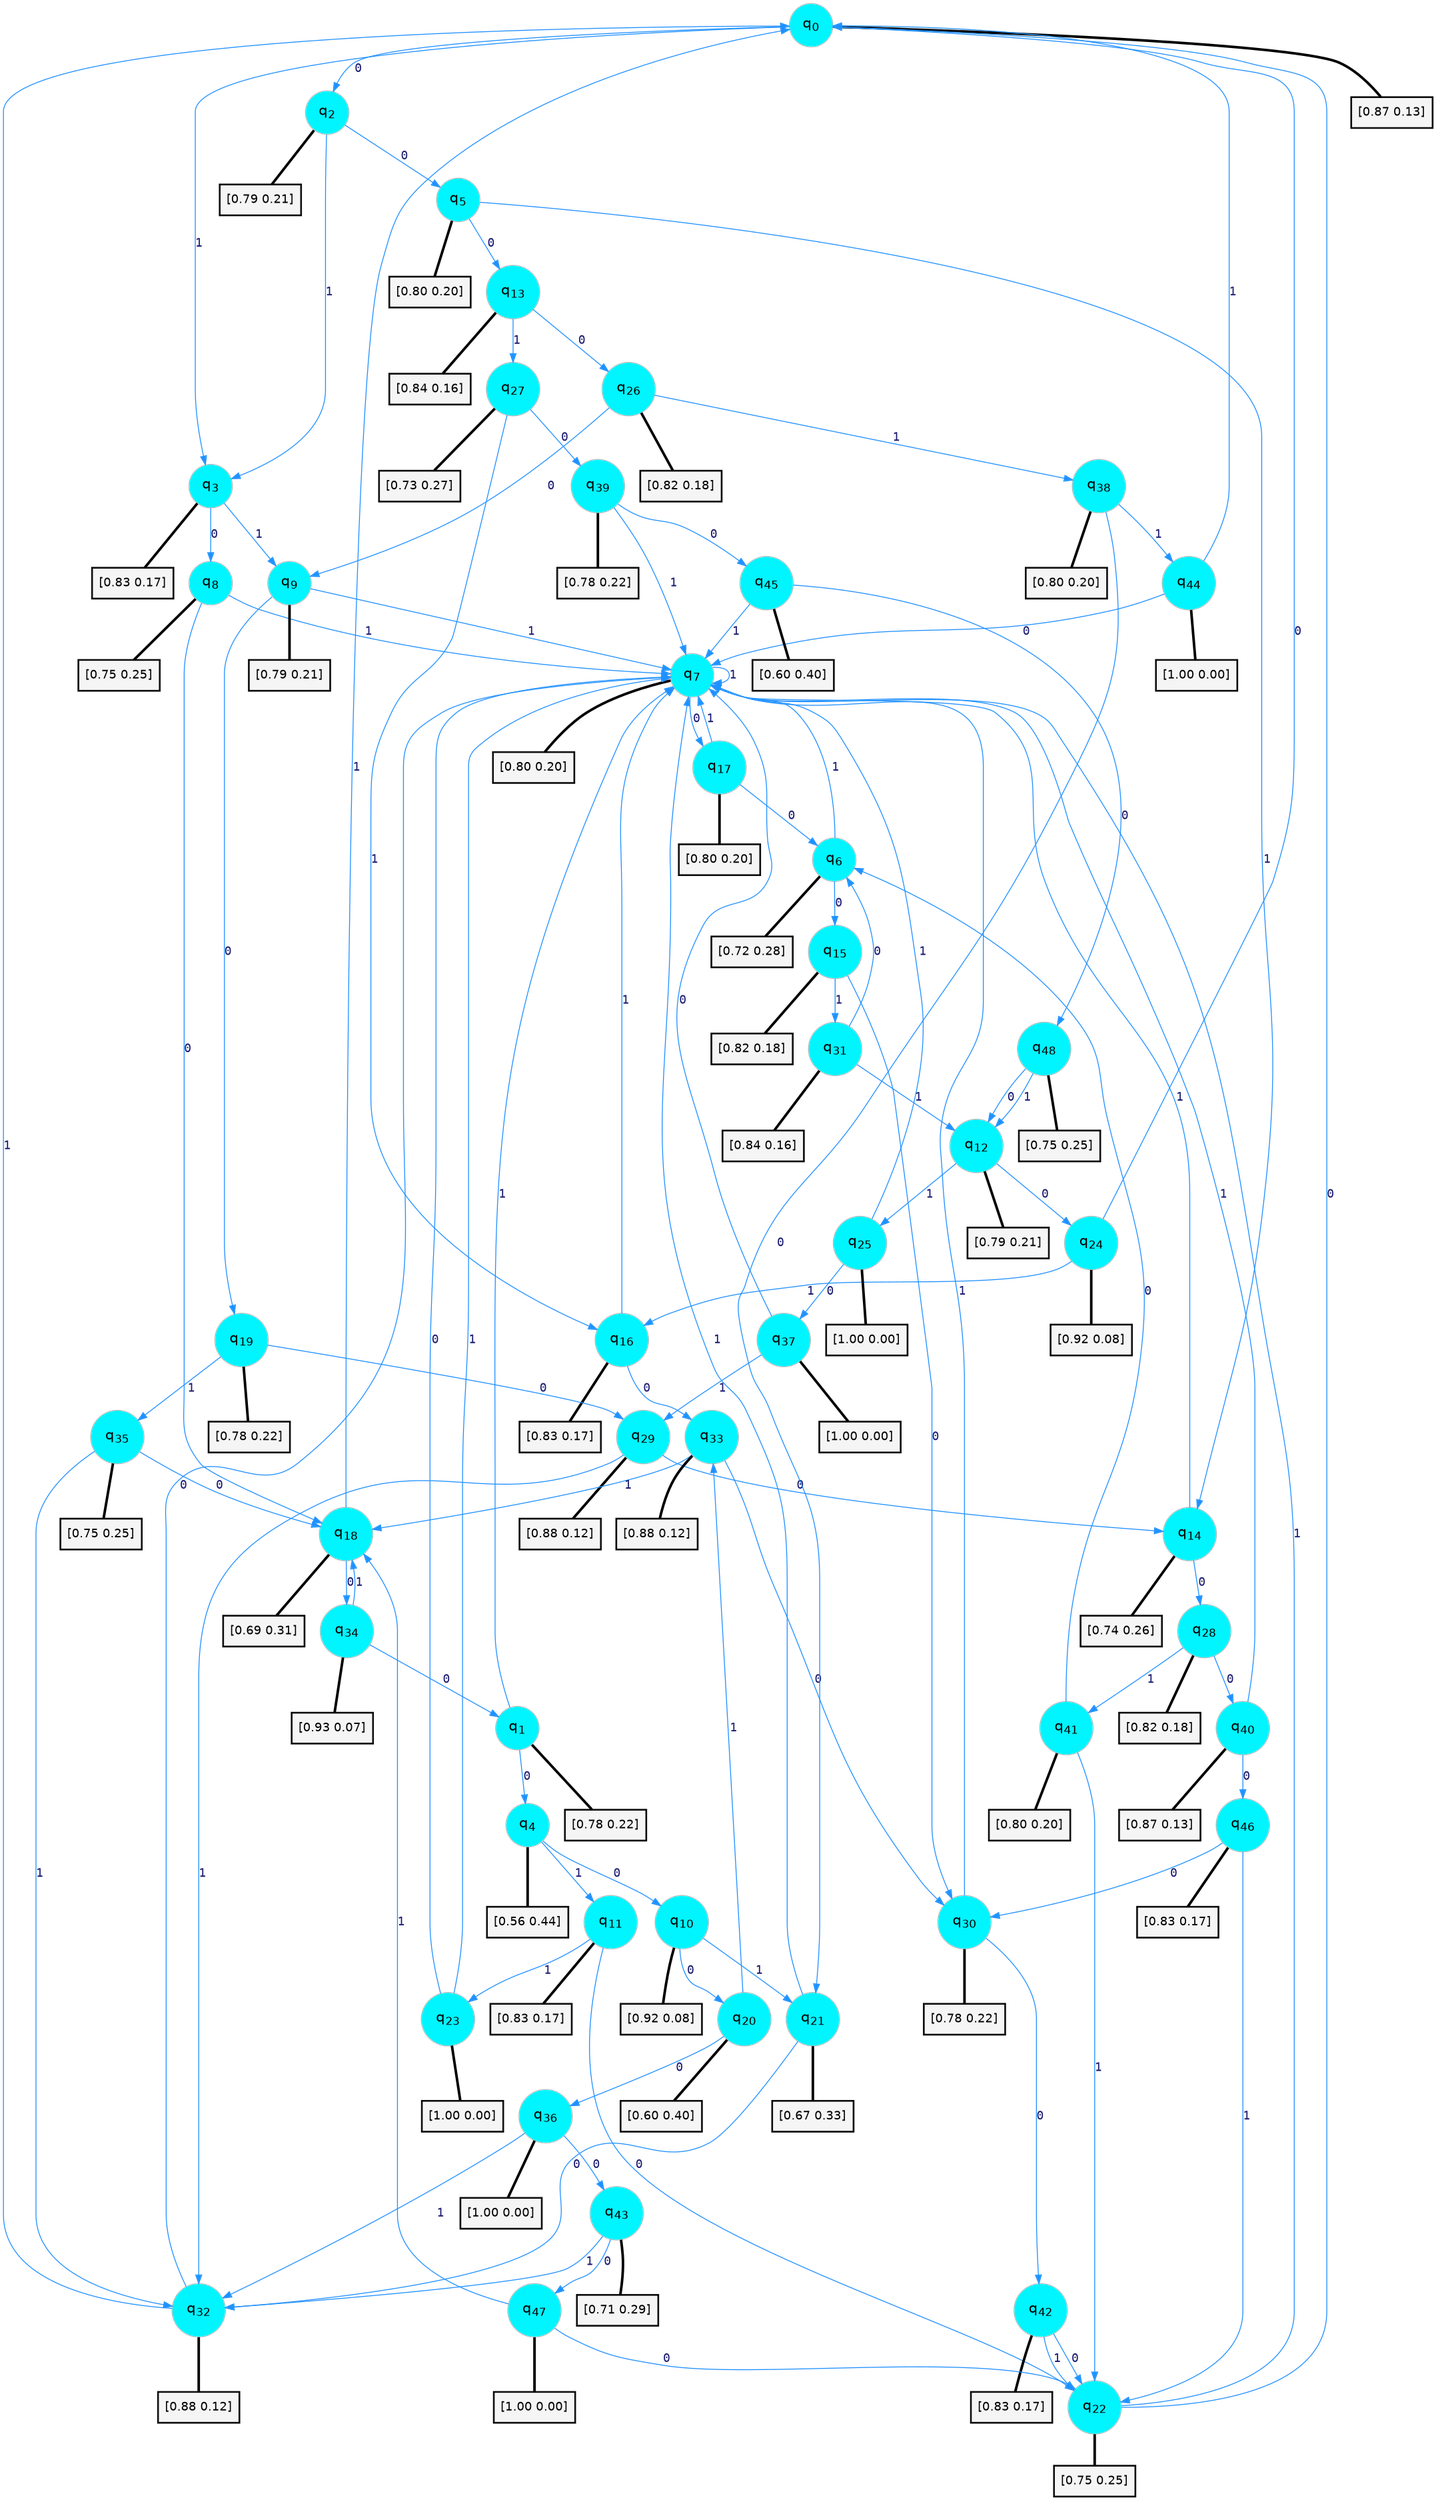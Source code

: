 digraph G {
graph [
bgcolor=transparent, dpi=300, rankdir=TD, size="40,25"];
node [
color=gray, fillcolor=turquoise1, fontcolor=black, fontname=Helvetica, fontsize=16, fontweight=bold, shape=circle, style=filled];
edge [
arrowsize=1, color=dodgerblue1, fontcolor=midnightblue, fontname=courier, fontweight=bold, penwidth=1, style=solid, weight=20];
0[label=<q<SUB>0</SUB>>];
1[label=<q<SUB>1</SUB>>];
2[label=<q<SUB>2</SUB>>];
3[label=<q<SUB>3</SUB>>];
4[label=<q<SUB>4</SUB>>];
5[label=<q<SUB>5</SUB>>];
6[label=<q<SUB>6</SUB>>];
7[label=<q<SUB>7</SUB>>];
8[label=<q<SUB>8</SUB>>];
9[label=<q<SUB>9</SUB>>];
10[label=<q<SUB>10</SUB>>];
11[label=<q<SUB>11</SUB>>];
12[label=<q<SUB>12</SUB>>];
13[label=<q<SUB>13</SUB>>];
14[label=<q<SUB>14</SUB>>];
15[label=<q<SUB>15</SUB>>];
16[label=<q<SUB>16</SUB>>];
17[label=<q<SUB>17</SUB>>];
18[label=<q<SUB>18</SUB>>];
19[label=<q<SUB>19</SUB>>];
20[label=<q<SUB>20</SUB>>];
21[label=<q<SUB>21</SUB>>];
22[label=<q<SUB>22</SUB>>];
23[label=<q<SUB>23</SUB>>];
24[label=<q<SUB>24</SUB>>];
25[label=<q<SUB>25</SUB>>];
26[label=<q<SUB>26</SUB>>];
27[label=<q<SUB>27</SUB>>];
28[label=<q<SUB>28</SUB>>];
29[label=<q<SUB>29</SUB>>];
30[label=<q<SUB>30</SUB>>];
31[label=<q<SUB>31</SUB>>];
32[label=<q<SUB>32</SUB>>];
33[label=<q<SUB>33</SUB>>];
34[label=<q<SUB>34</SUB>>];
35[label=<q<SUB>35</SUB>>];
36[label=<q<SUB>36</SUB>>];
37[label=<q<SUB>37</SUB>>];
38[label=<q<SUB>38</SUB>>];
39[label=<q<SUB>39</SUB>>];
40[label=<q<SUB>40</SUB>>];
41[label=<q<SUB>41</SUB>>];
42[label=<q<SUB>42</SUB>>];
43[label=<q<SUB>43</SUB>>];
44[label=<q<SUB>44</SUB>>];
45[label=<q<SUB>45</SUB>>];
46[label=<q<SUB>46</SUB>>];
47[label=<q<SUB>47</SUB>>];
48[label=<q<SUB>48</SUB>>];
49[label="[0.87 0.13]", shape=box,fontcolor=black, fontname=Helvetica, fontsize=14, penwidth=2, fillcolor=whitesmoke,color=black];
50[label="[0.78 0.22]", shape=box,fontcolor=black, fontname=Helvetica, fontsize=14, penwidth=2, fillcolor=whitesmoke,color=black];
51[label="[0.79 0.21]", shape=box,fontcolor=black, fontname=Helvetica, fontsize=14, penwidth=2, fillcolor=whitesmoke,color=black];
52[label="[0.83 0.17]", shape=box,fontcolor=black, fontname=Helvetica, fontsize=14, penwidth=2, fillcolor=whitesmoke,color=black];
53[label="[0.56 0.44]", shape=box,fontcolor=black, fontname=Helvetica, fontsize=14, penwidth=2, fillcolor=whitesmoke,color=black];
54[label="[0.80 0.20]", shape=box,fontcolor=black, fontname=Helvetica, fontsize=14, penwidth=2, fillcolor=whitesmoke,color=black];
55[label="[0.72 0.28]", shape=box,fontcolor=black, fontname=Helvetica, fontsize=14, penwidth=2, fillcolor=whitesmoke,color=black];
56[label="[0.80 0.20]", shape=box,fontcolor=black, fontname=Helvetica, fontsize=14, penwidth=2, fillcolor=whitesmoke,color=black];
57[label="[0.75 0.25]", shape=box,fontcolor=black, fontname=Helvetica, fontsize=14, penwidth=2, fillcolor=whitesmoke,color=black];
58[label="[0.79 0.21]", shape=box,fontcolor=black, fontname=Helvetica, fontsize=14, penwidth=2, fillcolor=whitesmoke,color=black];
59[label="[0.92 0.08]", shape=box,fontcolor=black, fontname=Helvetica, fontsize=14, penwidth=2, fillcolor=whitesmoke,color=black];
60[label="[0.83 0.17]", shape=box,fontcolor=black, fontname=Helvetica, fontsize=14, penwidth=2, fillcolor=whitesmoke,color=black];
61[label="[0.79 0.21]", shape=box,fontcolor=black, fontname=Helvetica, fontsize=14, penwidth=2, fillcolor=whitesmoke,color=black];
62[label="[0.84 0.16]", shape=box,fontcolor=black, fontname=Helvetica, fontsize=14, penwidth=2, fillcolor=whitesmoke,color=black];
63[label="[0.74 0.26]", shape=box,fontcolor=black, fontname=Helvetica, fontsize=14, penwidth=2, fillcolor=whitesmoke,color=black];
64[label="[0.82 0.18]", shape=box,fontcolor=black, fontname=Helvetica, fontsize=14, penwidth=2, fillcolor=whitesmoke,color=black];
65[label="[0.83 0.17]", shape=box,fontcolor=black, fontname=Helvetica, fontsize=14, penwidth=2, fillcolor=whitesmoke,color=black];
66[label="[0.80 0.20]", shape=box,fontcolor=black, fontname=Helvetica, fontsize=14, penwidth=2, fillcolor=whitesmoke,color=black];
67[label="[0.69 0.31]", shape=box,fontcolor=black, fontname=Helvetica, fontsize=14, penwidth=2, fillcolor=whitesmoke,color=black];
68[label="[0.78 0.22]", shape=box,fontcolor=black, fontname=Helvetica, fontsize=14, penwidth=2, fillcolor=whitesmoke,color=black];
69[label="[0.60 0.40]", shape=box,fontcolor=black, fontname=Helvetica, fontsize=14, penwidth=2, fillcolor=whitesmoke,color=black];
70[label="[0.67 0.33]", shape=box,fontcolor=black, fontname=Helvetica, fontsize=14, penwidth=2, fillcolor=whitesmoke,color=black];
71[label="[0.75 0.25]", shape=box,fontcolor=black, fontname=Helvetica, fontsize=14, penwidth=2, fillcolor=whitesmoke,color=black];
72[label="[1.00 0.00]", shape=box,fontcolor=black, fontname=Helvetica, fontsize=14, penwidth=2, fillcolor=whitesmoke,color=black];
73[label="[0.92 0.08]", shape=box,fontcolor=black, fontname=Helvetica, fontsize=14, penwidth=2, fillcolor=whitesmoke,color=black];
74[label="[1.00 0.00]", shape=box,fontcolor=black, fontname=Helvetica, fontsize=14, penwidth=2, fillcolor=whitesmoke,color=black];
75[label="[0.82 0.18]", shape=box,fontcolor=black, fontname=Helvetica, fontsize=14, penwidth=2, fillcolor=whitesmoke,color=black];
76[label="[0.73 0.27]", shape=box,fontcolor=black, fontname=Helvetica, fontsize=14, penwidth=2, fillcolor=whitesmoke,color=black];
77[label="[0.82 0.18]", shape=box,fontcolor=black, fontname=Helvetica, fontsize=14, penwidth=2, fillcolor=whitesmoke,color=black];
78[label="[0.88 0.12]", shape=box,fontcolor=black, fontname=Helvetica, fontsize=14, penwidth=2, fillcolor=whitesmoke,color=black];
79[label="[0.78 0.22]", shape=box,fontcolor=black, fontname=Helvetica, fontsize=14, penwidth=2, fillcolor=whitesmoke,color=black];
80[label="[0.84 0.16]", shape=box,fontcolor=black, fontname=Helvetica, fontsize=14, penwidth=2, fillcolor=whitesmoke,color=black];
81[label="[0.88 0.12]", shape=box,fontcolor=black, fontname=Helvetica, fontsize=14, penwidth=2, fillcolor=whitesmoke,color=black];
82[label="[0.88 0.12]", shape=box,fontcolor=black, fontname=Helvetica, fontsize=14, penwidth=2, fillcolor=whitesmoke,color=black];
83[label="[0.93 0.07]", shape=box,fontcolor=black, fontname=Helvetica, fontsize=14, penwidth=2, fillcolor=whitesmoke,color=black];
84[label="[0.75 0.25]", shape=box,fontcolor=black, fontname=Helvetica, fontsize=14, penwidth=2, fillcolor=whitesmoke,color=black];
85[label="[1.00 0.00]", shape=box,fontcolor=black, fontname=Helvetica, fontsize=14, penwidth=2, fillcolor=whitesmoke,color=black];
86[label="[1.00 0.00]", shape=box,fontcolor=black, fontname=Helvetica, fontsize=14, penwidth=2, fillcolor=whitesmoke,color=black];
87[label="[0.80 0.20]", shape=box,fontcolor=black, fontname=Helvetica, fontsize=14, penwidth=2, fillcolor=whitesmoke,color=black];
88[label="[0.78 0.22]", shape=box,fontcolor=black, fontname=Helvetica, fontsize=14, penwidth=2, fillcolor=whitesmoke,color=black];
89[label="[0.87 0.13]", shape=box,fontcolor=black, fontname=Helvetica, fontsize=14, penwidth=2, fillcolor=whitesmoke,color=black];
90[label="[0.80 0.20]", shape=box,fontcolor=black, fontname=Helvetica, fontsize=14, penwidth=2, fillcolor=whitesmoke,color=black];
91[label="[0.83 0.17]", shape=box,fontcolor=black, fontname=Helvetica, fontsize=14, penwidth=2, fillcolor=whitesmoke,color=black];
92[label="[0.71 0.29]", shape=box,fontcolor=black, fontname=Helvetica, fontsize=14, penwidth=2, fillcolor=whitesmoke,color=black];
93[label="[1.00 0.00]", shape=box,fontcolor=black, fontname=Helvetica, fontsize=14, penwidth=2, fillcolor=whitesmoke,color=black];
94[label="[0.60 0.40]", shape=box,fontcolor=black, fontname=Helvetica, fontsize=14, penwidth=2, fillcolor=whitesmoke,color=black];
95[label="[0.83 0.17]", shape=box,fontcolor=black, fontname=Helvetica, fontsize=14, penwidth=2, fillcolor=whitesmoke,color=black];
96[label="[1.00 0.00]", shape=box,fontcolor=black, fontname=Helvetica, fontsize=14, penwidth=2, fillcolor=whitesmoke,color=black];
97[label="[0.75 0.25]", shape=box,fontcolor=black, fontname=Helvetica, fontsize=14, penwidth=2, fillcolor=whitesmoke,color=black];
0->2 [label=0];
0->3 [label=1];
0->49 [arrowhead=none, penwidth=3,color=black];
1->4 [label=0];
1->7 [label=1];
1->50 [arrowhead=none, penwidth=3,color=black];
2->5 [label=0];
2->3 [label=1];
2->51 [arrowhead=none, penwidth=3,color=black];
3->8 [label=0];
3->9 [label=1];
3->52 [arrowhead=none, penwidth=3,color=black];
4->10 [label=0];
4->11 [label=1];
4->53 [arrowhead=none, penwidth=3,color=black];
5->13 [label=0];
5->14 [label=1];
5->54 [arrowhead=none, penwidth=3,color=black];
6->15 [label=0];
6->7 [label=1];
6->55 [arrowhead=none, penwidth=3,color=black];
7->17 [label=0];
7->7 [label=1];
7->56 [arrowhead=none, penwidth=3,color=black];
8->18 [label=0];
8->7 [label=1];
8->57 [arrowhead=none, penwidth=3,color=black];
9->19 [label=0];
9->7 [label=1];
9->58 [arrowhead=none, penwidth=3,color=black];
10->20 [label=0];
10->21 [label=1];
10->59 [arrowhead=none, penwidth=3,color=black];
11->22 [label=0];
11->23 [label=1];
11->60 [arrowhead=none, penwidth=3,color=black];
12->24 [label=0];
12->25 [label=1];
12->61 [arrowhead=none, penwidth=3,color=black];
13->26 [label=0];
13->27 [label=1];
13->62 [arrowhead=none, penwidth=3,color=black];
14->28 [label=0];
14->7 [label=1];
14->63 [arrowhead=none, penwidth=3,color=black];
15->30 [label=0];
15->31 [label=1];
15->64 [arrowhead=none, penwidth=3,color=black];
16->33 [label=0];
16->7 [label=1];
16->65 [arrowhead=none, penwidth=3,color=black];
17->6 [label=0];
17->7 [label=1];
17->66 [arrowhead=none, penwidth=3,color=black];
18->34 [label=0];
18->0 [label=1];
18->67 [arrowhead=none, penwidth=3,color=black];
19->29 [label=0];
19->35 [label=1];
19->68 [arrowhead=none, penwidth=3,color=black];
20->36 [label=0];
20->33 [label=1];
20->69 [arrowhead=none, penwidth=3,color=black];
21->32 [label=0];
21->7 [label=1];
21->70 [arrowhead=none, penwidth=3,color=black];
22->0 [label=0];
22->7 [label=1];
22->71 [arrowhead=none, penwidth=3,color=black];
23->7 [label=0];
23->7 [label=1];
23->72 [arrowhead=none, penwidth=3,color=black];
24->0 [label=0];
24->16 [label=1];
24->73 [arrowhead=none, penwidth=3,color=black];
25->37 [label=0];
25->7 [label=1];
25->74 [arrowhead=none, penwidth=3,color=black];
26->9 [label=0];
26->38 [label=1];
26->75 [arrowhead=none, penwidth=3,color=black];
27->39 [label=0];
27->16 [label=1];
27->76 [arrowhead=none, penwidth=3,color=black];
28->40 [label=0];
28->41 [label=1];
28->77 [arrowhead=none, penwidth=3,color=black];
29->14 [label=0];
29->32 [label=1];
29->78 [arrowhead=none, penwidth=3,color=black];
30->42 [label=0];
30->7 [label=1];
30->79 [arrowhead=none, penwidth=3,color=black];
31->6 [label=0];
31->12 [label=1];
31->80 [arrowhead=none, penwidth=3,color=black];
32->7 [label=0];
32->0 [label=1];
32->81 [arrowhead=none, penwidth=3,color=black];
33->30 [label=0];
33->18 [label=1];
33->82 [arrowhead=none, penwidth=3,color=black];
34->1 [label=0];
34->18 [label=1];
34->83 [arrowhead=none, penwidth=3,color=black];
35->18 [label=0];
35->32 [label=1];
35->84 [arrowhead=none, penwidth=3,color=black];
36->43 [label=0];
36->32 [label=1];
36->85 [arrowhead=none, penwidth=3,color=black];
37->7 [label=0];
37->29 [label=1];
37->86 [arrowhead=none, penwidth=3,color=black];
38->21 [label=0];
38->44 [label=1];
38->87 [arrowhead=none, penwidth=3,color=black];
39->45 [label=0];
39->7 [label=1];
39->88 [arrowhead=none, penwidth=3,color=black];
40->46 [label=0];
40->7 [label=1];
40->89 [arrowhead=none, penwidth=3,color=black];
41->6 [label=0];
41->22 [label=1];
41->90 [arrowhead=none, penwidth=3,color=black];
42->22 [label=0];
42->22 [label=1];
42->91 [arrowhead=none, penwidth=3,color=black];
43->47 [label=0];
43->32 [label=1];
43->92 [arrowhead=none, penwidth=3,color=black];
44->7 [label=0];
44->0 [label=1];
44->93 [arrowhead=none, penwidth=3,color=black];
45->48 [label=0];
45->7 [label=1];
45->94 [arrowhead=none, penwidth=3,color=black];
46->30 [label=0];
46->22 [label=1];
46->95 [arrowhead=none, penwidth=3,color=black];
47->22 [label=0];
47->18 [label=1];
47->96 [arrowhead=none, penwidth=3,color=black];
48->12 [label=0];
48->12 [label=1];
48->97 [arrowhead=none, penwidth=3,color=black];
}
